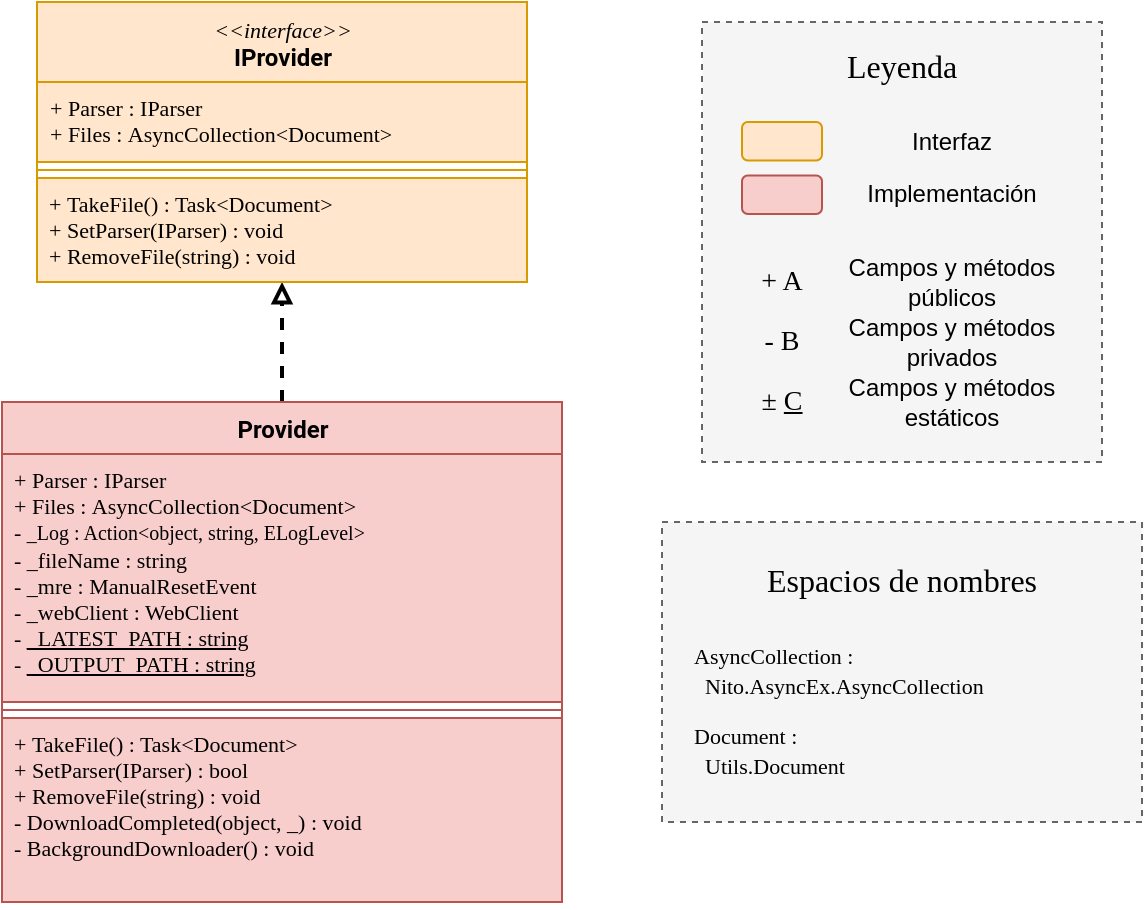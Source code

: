 <mxfile version="14.5.1" type="device"><diagram id="4qPFKZgxURq4GGAny_XT" name="Página-1"><mxGraphModel dx="1422" dy="825" grid="1" gridSize="10" guides="1" tooltips="1" connect="1" arrows="1" fold="1" page="1" pageScale="1" pageWidth="827" pageHeight="1169" math="0" shadow="0"><root><mxCell id="0"/><mxCell id="1" parent="0"/><mxCell id="qLd7uh5At5S_3FN7R9IT-13" style="edgeStyle=orthogonalEdgeStyle;rounded=0;orthogonalLoop=1;jettySize=auto;html=1;dashed=1;startSize=6;endArrow=block;endFill=0;strokeWidth=2;" parent="1" source="qLd7uh5At5S_3FN7R9IT-3" target="qLd7uh5At5S_3FN7R9IT-8" edge="1"><mxGeometry relative="1" as="geometry"/></mxCell><mxCell id="qLd7uh5At5S_3FN7R9IT-3" value="&lt;font face=&quot;Roboto&quot; data-font-src=&quot;https://fonts.googleapis.com/css?family=Roboto&quot;&gt;Provider&lt;/font&gt;" style="swimlane;fontStyle=1;align=center;verticalAlign=top;childLayout=stackLayout;horizontal=1;startSize=26;horizontalStack=0;resizeParent=1;resizeParentMax=0;resizeLast=0;collapsible=1;marginBottom=0;rounded=0;strokeColor=#b85450;html=1;fillColor=#f8cecc;" parent="1" vertex="1"><mxGeometry x="100" y="230" width="280" height="250" as="geometry"><mxRectangle x="100" y="230" width="80" height="26" as="alternateBounds"/></mxGeometry></mxCell><mxCell id="qLd7uh5At5S_3FN7R9IT-4" value="+&amp;nbsp;Parser&amp;nbsp;:&amp;nbsp;IParser&lt;br&gt;+&amp;nbsp;Files&amp;nbsp;:&amp;nbsp;AsyncCollection&amp;lt;Document&amp;gt;&lt;br&gt;- &lt;font style=&quot;font-size: 10px&quot;&gt;_Log : &lt;font style=&quot;font-size: 10px&quot;&gt;Action&amp;lt;object, string, ELogLevel&amp;gt;&lt;/font&gt;&lt;/font&gt;&lt;br&gt;- _fileName : string&lt;br&gt;- _mre : ManualResetEvent&lt;br&gt;- _webClient : WebClient&lt;br&gt;-&amp;nbsp;&lt;u&gt;_LATEST_PATH&lt;/u&gt;&lt;u&gt;&amp;nbsp;: string&lt;/u&gt;&lt;br&gt;- &lt;u&gt;_OUTPUT_PATH : string&lt;/u&gt;" style="text;strokeColor=#b85450;fillColor=#f8cecc;align=left;verticalAlign=top;spacingLeft=4;spacingRight=4;overflow=hidden;rotatable=0;points=[[0,0.5],[1,0.5]];portConstraint=eastwest;fontFamily=Roboto Mono;fontSource=https%3A%2F%2Ffonts.googleapis.com%2Fcss%3Ffamily%3DRoboto%2BMono;fontSize=11;html=1;" parent="qLd7uh5At5S_3FN7R9IT-3" vertex="1"><mxGeometry y="26" width="280" height="124" as="geometry"/></mxCell><mxCell id="qLd7uh5At5S_3FN7R9IT-5" value="" style="line;strokeWidth=1;fillColor=#f8cecc;align=left;verticalAlign=middle;spacingTop=-1;spacingLeft=3;spacingRight=3;rotatable=0;labelPosition=right;points=[];portConstraint=eastwest;strokeColor=#b85450;" parent="qLd7uh5At5S_3FN7R9IT-3" vertex="1"><mxGeometry y="150" width="280" height="8" as="geometry"/></mxCell><mxCell id="qLd7uh5At5S_3FN7R9IT-6" value="+ TakeFile() : Task&lt;Document&gt;&#10;+ SetParser(IParser) : bool&#10;+ RemoveFile(string) : void&#10;- DownloadCompleted(object, _) : void&#10;- BackgroundDownloader() : void" style="text;strokeColor=#b85450;fillColor=#f8cecc;align=left;verticalAlign=top;spacingLeft=4;spacingRight=4;overflow=hidden;rotatable=0;points=[[0,0.5],[1,0.5]];portConstraint=eastwest;fontFamily=Roboto Mono;fontSource=https%3A%2F%2Ffonts.googleapis.com%2Fcss%3Ffamily%3DRoboto%2BMono;fontSize=11;" parent="qLd7uh5At5S_3FN7R9IT-3" vertex="1"><mxGeometry y="158" width="280" height="92" as="geometry"/></mxCell><mxCell id="qLd7uh5At5S_3FN7R9IT-8" value="&lt;i style=&quot;font-weight: 400 ; font-size: 11px&quot;&gt;&lt;font face=&quot;Roboto Mono&quot; data-font-src=&quot;https://fonts.googleapis.com/css?family=Roboto+Mono&quot;&gt;&amp;lt;&amp;lt;interface&amp;gt;&amp;gt;&lt;/font&gt;&lt;/i&gt;&lt;br style=&quot;font-weight: 400&quot;&gt;&lt;b&gt;&lt;font face=&quot;Roboto&quot; data-font-src=&quot;https://fonts.googleapis.com/css?family=Roboto&quot;&gt;IProvider&lt;/font&gt;&lt;/b&gt;" style="swimlane;fontStyle=1;align=center;verticalAlign=top;childLayout=stackLayout;horizontal=1;startSize=40;horizontalStack=0;resizeParent=1;resizeParentMax=0;resizeLast=0;collapsible=1;marginBottom=0;rounded=0;strokeColor=#d79b00;html=1;fillColor=#ffe6cc;" parent="1" vertex="1"><mxGeometry x="117.5" y="30" width="245" height="140" as="geometry"><mxRectangle x="117.5" y="30" width="120" height="40" as="alternateBounds"/></mxGeometry></mxCell><mxCell id="qLd7uh5At5S_3FN7R9IT-9" value="+&amp;nbsp;&lt;font data-font-src=&quot;https://fonts.googleapis.com/css?family=Roboto&quot;&gt;Parser&lt;/font&gt;&amp;nbsp;:&amp;nbsp;&lt;font data-font-src=&quot;https://fonts.googleapis.com/css?family=Roboto+Mono&quot;&gt;IParser&lt;/font&gt;&lt;br&gt;&lt;font data-font-src=&quot;https://fonts.googleapis.com/css?family=Roboto+Slab&quot;&gt;+&lt;/font&gt;&amp;nbsp;Files&amp;nbsp;:&amp;nbsp;&lt;font data-font-src=&quot;https://fonts.googleapis.com/css?family=Roboto+Mono&quot;&gt;AsyncCollection&amp;lt;Document&amp;gt;&lt;/font&gt;" style="text;strokeColor=#d79b00;fillColor=#ffe6cc;align=left;verticalAlign=top;spacingLeft=4;spacingRight=4;overflow=hidden;rotatable=0;points=[[0,0.5],[1,0.5]];portConstraint=eastwest;fontFamily=Roboto Mono;fontSource=https%3A%2F%2Ffonts.googleapis.com%2Fcss%3Ffamily%3DRoboto%2BMono;fontSize=11;html=1;" parent="qLd7uh5At5S_3FN7R9IT-8" vertex="1"><mxGeometry y="40" width="245" height="40" as="geometry"/></mxCell><mxCell id="qLd7uh5At5S_3FN7R9IT-10" value="" style="line;strokeWidth=1;align=left;verticalAlign=middle;spacingTop=-1;spacingLeft=3;spacingRight=3;rotatable=0;labelPosition=right;points=[];portConstraint=eastwest;fillColor=#ffe6cc;strokeColor=#d79b00;labelBackgroundColor=none;" parent="qLd7uh5At5S_3FN7R9IT-8" vertex="1"><mxGeometry y="80" width="245" height="8" as="geometry"/></mxCell><mxCell id="qLd7uh5At5S_3FN7R9IT-11" value="+ TakeFile() : Task&lt;Document&gt;&#10;+ SetParser(IParser) : void&#10;+ RemoveFile(string) : void" style="text;strokeColor=#d79b00;fillColor=#ffe6cc;align=left;verticalAlign=top;spacingLeft=4;spacingRight=4;overflow=hidden;rotatable=0;points=[[0,0.5],[1,0.5]];portConstraint=eastwest;fontFamily=Roboto Mono;fontSource=https%3A%2F%2Ffonts.googleapis.com%2Fcss%3Ffamily%3DRoboto%2BMono;fontSize=11;" parent="qLd7uh5At5S_3FN7R9IT-8" vertex="1"><mxGeometry y="88" width="245" height="52" as="geometry"/></mxCell><mxCell id="0E8RxnqMYjXWwUJr_hzK-1" value="" style="group" parent="1" vertex="1" connectable="0"><mxGeometry x="450" y="40" width="200" height="240" as="geometry"/></mxCell><mxCell id="0E8RxnqMYjXWwUJr_hzK-2" value="" style="rounded=0;whiteSpace=wrap;html=1;fontFamily=Roboto Slab;fontSource=https%3A%2F%2Ffonts.googleapis.com%2Fcss%3Ffamily%3DRoboto%2BSlab;fontSize=20;fillColor=#f5f5f5;strokeColor=#666666;fontColor=#333333;dashed=1;strokeWidth=1;glass=0;shadow=0;sketch=0;" parent="0E8RxnqMYjXWwUJr_hzK-1" vertex="1"><mxGeometry width="200" height="220" as="geometry"/></mxCell><mxCell id="0E8RxnqMYjXWwUJr_hzK-3" value="&lt;font style=&quot;font-size: 16px&quot;&gt;Leyenda&lt;/font&gt;" style="text;html=1;strokeColor=none;fillColor=none;align=center;verticalAlign=middle;whiteSpace=wrap;rounded=0;shadow=0;glass=0;dashed=1;sketch=0;fontFamily=Roboto Slab;fontSource=https%3A%2F%2Ffonts.googleapis.com%2Fcss%3Ffamily%3DRoboto%2BSlab;fontSize=20;" parent="0E8RxnqMYjXWwUJr_hzK-1" vertex="1"><mxGeometry x="80" y="10" width="40" height="19.2" as="geometry"/></mxCell><mxCell id="0E8RxnqMYjXWwUJr_hzK-8" value="" style="rounded=1;whiteSpace=wrap;html=1;strokeColor=#d79b00;fillColor=#ffe6cc;align=left;" parent="0E8RxnqMYjXWwUJr_hzK-1" vertex="1"><mxGeometry x="20" y="50" width="40" height="19.2" as="geometry"/></mxCell><mxCell id="0E8RxnqMYjXWwUJr_hzK-9" value="Interfaz" style="text;html=1;strokeColor=none;fillColor=none;align=center;verticalAlign=middle;whiteSpace=wrap;rounded=0;shadow=0;glass=0;dashed=1;sketch=0;fontFamily=Helvetica;fontSize=12;" parent="0E8RxnqMYjXWwUJr_hzK-1" vertex="1"><mxGeometry x="70" y="50" width="110" height="19.2" as="geometry"/></mxCell><mxCell id="0E8RxnqMYjXWwUJr_hzK-10" value="" style="rounded=1;whiteSpace=wrap;html=1;strokeColor=#b85450;fillColor=#f8cecc;align=left;" parent="0E8RxnqMYjXWwUJr_hzK-1" vertex="1"><mxGeometry x="20" y="76.8" width="40" height="19.2" as="geometry"/></mxCell><mxCell id="0E8RxnqMYjXWwUJr_hzK-11" value="Implementación" style="text;html=1;strokeColor=none;fillColor=none;align=center;verticalAlign=middle;whiteSpace=wrap;rounded=0;shadow=0;glass=0;dashed=1;sketch=0;fontFamily=Helvetica;fontSize=12;" parent="0E8RxnqMYjXWwUJr_hzK-1" vertex="1"><mxGeometry x="70" y="76.8" width="110" height="19.2" as="geometry"/></mxCell><mxCell id="0E8RxnqMYjXWwUJr_hzK-12" value="&lt;font face=&quot;Roboto Mono&quot; data-font-src=&quot;https://fonts.googleapis.com/css?family=Roboto+Mono&quot; style=&quot;font-size: 14px&quot;&gt;+ A&lt;/font&gt;" style="text;html=1;strokeColor=none;fillColor=none;align=center;verticalAlign=middle;whiteSpace=wrap;rounded=0;labelBackgroundColor=none;" parent="0E8RxnqMYjXWwUJr_hzK-1" vertex="1"><mxGeometry x="20" y="120" width="40" height="20" as="geometry"/></mxCell><mxCell id="0E8RxnqMYjXWwUJr_hzK-13" value="Campos y métodos&lt;br&gt;públicos" style="text;html=1;strokeColor=none;fillColor=none;align=center;verticalAlign=middle;whiteSpace=wrap;rounded=0;shadow=0;glass=0;dashed=1;sketch=0;fontFamily=Helvetica;fontSize=12;" parent="0E8RxnqMYjXWwUJr_hzK-1" vertex="1"><mxGeometry x="70" y="120.8" width="110" height="19.2" as="geometry"/></mxCell><mxCell id="0E8RxnqMYjXWwUJr_hzK-14" value="&lt;font face=&quot;Roboto Mono&quot; data-font-src=&quot;https://fonts.googleapis.com/css?family=Roboto+Mono&quot; style=&quot;font-size: 14px&quot;&gt;- B&lt;/font&gt;" style="text;html=1;strokeColor=none;fillColor=none;align=center;verticalAlign=middle;whiteSpace=wrap;rounded=0;labelBackgroundColor=none;" parent="0E8RxnqMYjXWwUJr_hzK-1" vertex="1"><mxGeometry x="20" y="150" width="40" height="20" as="geometry"/></mxCell><mxCell id="0E8RxnqMYjXWwUJr_hzK-15" value="Campos y métodos&lt;br&gt;privados" style="text;html=1;strokeColor=none;fillColor=none;align=center;verticalAlign=middle;whiteSpace=wrap;rounded=0;shadow=0;glass=0;dashed=1;sketch=0;fontFamily=Helvetica;fontSize=12;" parent="0E8RxnqMYjXWwUJr_hzK-1" vertex="1"><mxGeometry x="70" y="150" width="110" height="19.2" as="geometry"/></mxCell><mxCell id="0E8RxnqMYjXWwUJr_hzK-16" value="&lt;font face=&quot;Roboto Mono&quot; data-font-src=&quot;https://fonts.googleapis.com/css?family=Roboto+Mono&quot; style=&quot;font-size: 14px&quot;&gt;&lt;span class=&quot;aCOpRe&quot;&gt;±&lt;/span&gt;&amp;nbsp;&lt;u&gt;C&lt;/u&gt;&lt;/font&gt;" style="text;html=1;strokeColor=none;fillColor=none;align=center;verticalAlign=middle;whiteSpace=wrap;rounded=0;labelBackgroundColor=none;" parent="0E8RxnqMYjXWwUJr_hzK-1" vertex="1"><mxGeometry x="20" y="180" width="40" height="20" as="geometry"/></mxCell><mxCell id="0E8RxnqMYjXWwUJr_hzK-17" value="Campos y métodos&lt;br&gt;estáticos" style="text;html=1;strokeColor=none;fillColor=none;align=center;verticalAlign=middle;whiteSpace=wrap;rounded=0;shadow=0;glass=0;dashed=1;sketch=0;fontFamily=Helvetica;fontSize=12;" parent="0E8RxnqMYjXWwUJr_hzK-1" vertex="1"><mxGeometry x="70" y="180.8" width="110" height="19.2" as="geometry"/></mxCell><mxCell id="0E8RxnqMYjXWwUJr_hzK-18" value="" style="group" parent="1" vertex="1" connectable="0"><mxGeometry x="430" y="290" width="240" height="180" as="geometry"/></mxCell><mxCell id="0E8RxnqMYjXWwUJr_hzK-19" value="" style="rounded=0;whiteSpace=wrap;html=1;fontFamily=Roboto Slab;fontSource=https%3A%2F%2Ffonts.googleapis.com%2Fcss%3Ffamily%3DRoboto%2BSlab;fontSize=20;fillColor=#f5f5f5;strokeColor=#666666;fontColor=#333333;dashed=1;strokeWidth=1;glass=0;shadow=0;sketch=0;" parent="0E8RxnqMYjXWwUJr_hzK-18" vertex="1"><mxGeometry width="240" height="150" as="geometry"/></mxCell><mxCell id="0E8RxnqMYjXWwUJr_hzK-31" value="&lt;font face=&quot;Roboto Mono&quot; data-font-src=&quot;https://fonts.googleapis.com/css?family=Roboto+Mono&quot; style=&quot;font-size: 11px&quot;&gt;AsyncCollection :&lt;br&gt;&amp;nbsp; Nito.AsyncEx.AsyncCollection&lt;/font&gt;" style="text;html=1;strokeColor=none;fillColor=none;align=left;verticalAlign=middle;whiteSpace=wrap;rounded=0;labelBackgroundColor=none;" parent="0E8RxnqMYjXWwUJr_hzK-18" vertex="1"><mxGeometry x="14.38" y="60.004" width="215.62" height="28.636" as="geometry"/></mxCell><mxCell id="0E8RxnqMYjXWwUJr_hzK-32" value="&lt;font face=&quot;Roboto Mono&quot; data-font-src=&quot;https://fonts.googleapis.com/css?family=Roboto+Mono&quot; style=&quot;font-size: 11px&quot;&gt;Document :&lt;br&gt;&amp;nbsp; Utils.Document&lt;/font&gt;" style="text;html=1;strokeColor=none;fillColor=none;align=left;verticalAlign=middle;whiteSpace=wrap;rounded=0;labelBackgroundColor=none;" parent="0E8RxnqMYjXWwUJr_hzK-18" vertex="1"><mxGeometry x="14.375" y="100" width="122.188" height="28.636" as="geometry"/></mxCell><mxCell id="0E8RxnqMYjXWwUJr_hzK-20" value="&lt;font style=&quot;font-size: 16px&quot;&gt;Espacios de nombres&lt;/font&gt;" style="text;html=1;strokeColor=none;fillColor=none;align=center;verticalAlign=middle;whiteSpace=wrap;rounded=0;shadow=0;glass=0;dashed=1;sketch=0;fontFamily=Roboto Slab;fontSource=https%3A%2F%2Ffonts.googleapis.com%2Fcss%3Ffamily%3DRoboto%2BSlab;fontSize=20;" parent="0E8RxnqMYjXWwUJr_hzK-18" vertex="1"><mxGeometry x="29.84" y="20" width="180.32" height="13.75" as="geometry"/></mxCell></root></mxGraphModel></diagram></mxfile>